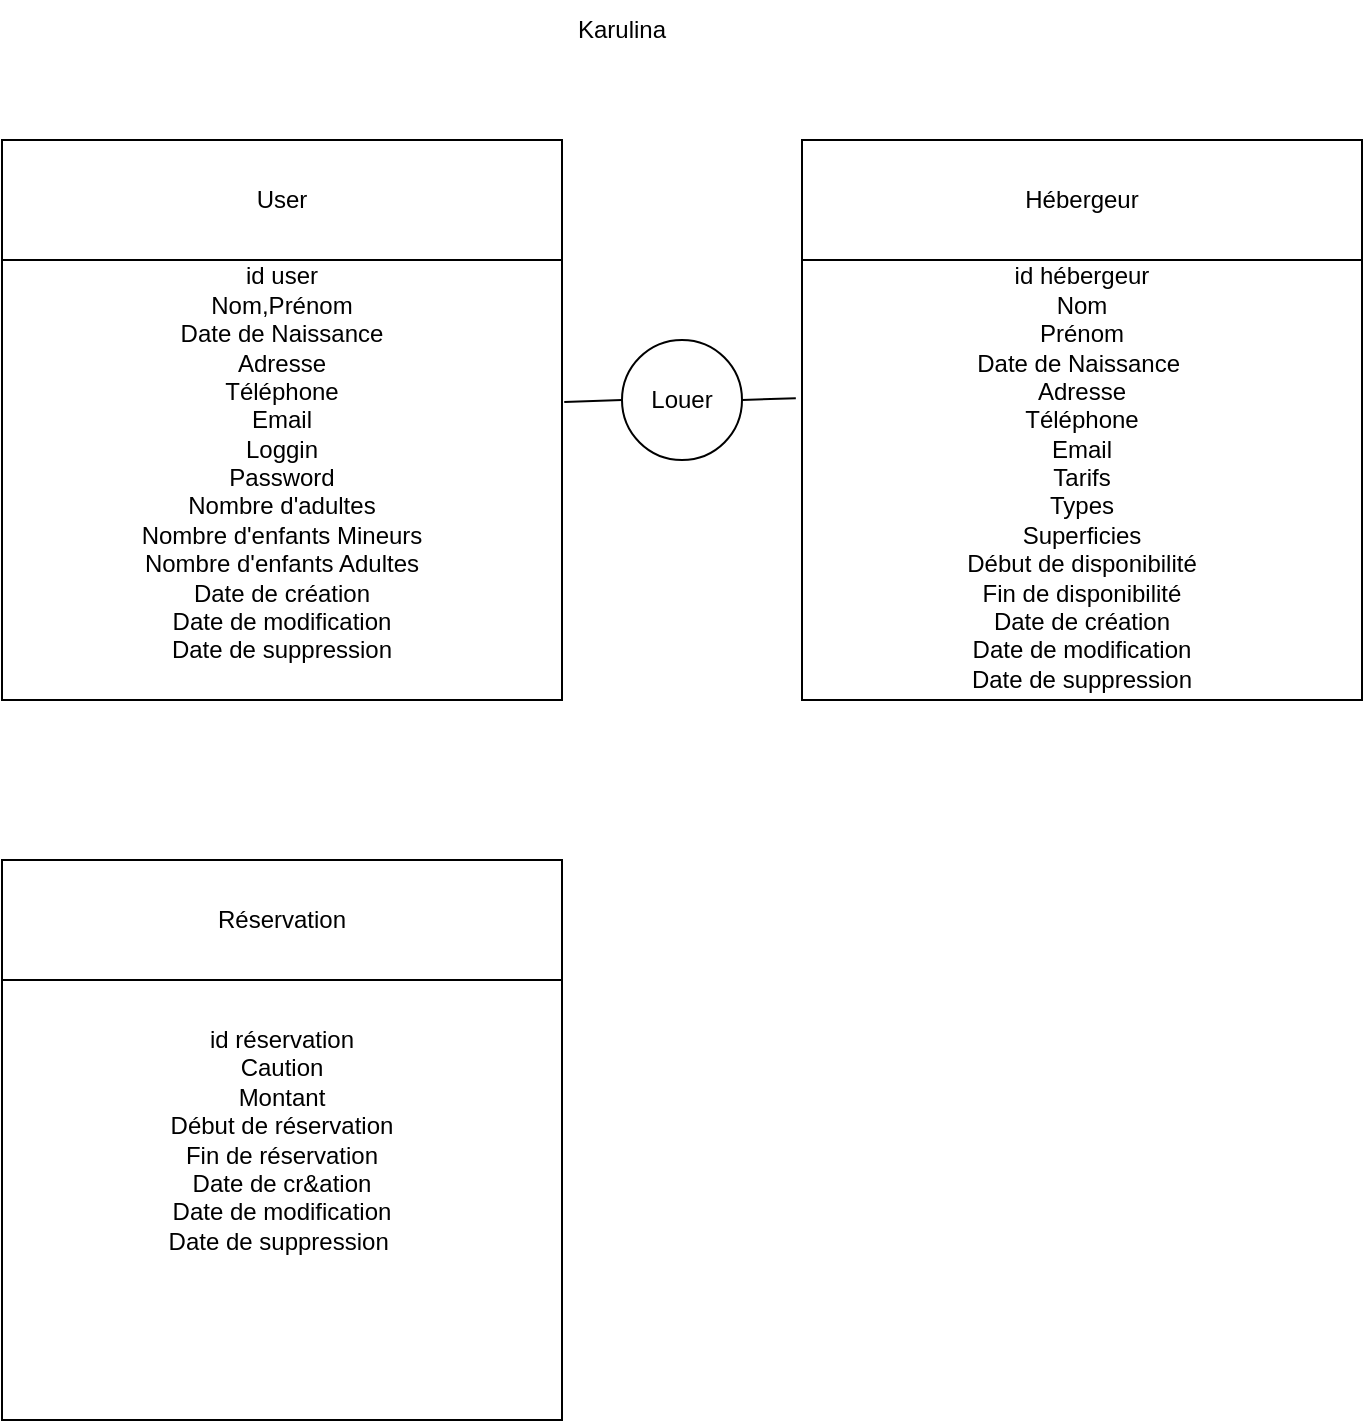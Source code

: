 <mxfile version="24.5.3" type="github">
  <diagram name="Page-1" id="sN1TuHYhFFZQFHvBme8z">
    <mxGraphModel dx="1034" dy="524" grid="1" gridSize="10" guides="1" tooltips="1" connect="1" arrows="1" fold="1" page="1" pageScale="1" pageWidth="827" pageHeight="1169" math="0" shadow="0">
      <root>
        <mxCell id="0" />
        <mxCell id="1" parent="0" />
        <mxCell id="rXH0V8Tg6eLGxFPYWAXF-11" value="&lt;div&gt;&lt;br&gt;&lt;/div&gt;&lt;div&gt;&lt;br&gt;&lt;/div&gt;&lt;div&gt;&lt;br&gt;&lt;/div&gt;id user&lt;div&gt;Nom,Prénom&lt;/div&gt;&lt;div&gt;Date de Naissance&lt;/div&gt;&lt;div&gt;Adresse&lt;/div&gt;&lt;div&gt;Téléphone&lt;/div&gt;&lt;div&gt;Email&lt;/div&gt;&lt;div&gt;Loggin&lt;/div&gt;&lt;div&gt;Password&lt;/div&gt;&lt;div&gt;Nombre d&#39;adultes&lt;/div&gt;&lt;div&gt;Nombre d&#39;enfants Mineurs&lt;/div&gt;&lt;div&gt;Nombre d&#39;enfants Adultes&lt;/div&gt;&lt;div&gt;Date de création&lt;/div&gt;&lt;div&gt;Date de modification&lt;/div&gt;&lt;div&gt;Date de suppression&lt;/div&gt;" style="whiteSpace=wrap;html=1;aspect=fixed;" vertex="1" parent="1">
          <mxGeometry x="80" y="80" width="280" height="280" as="geometry" />
        </mxCell>
        <mxCell id="rXH0V8Tg6eLGxFPYWAXF-15" value="User" style="rounded=0;whiteSpace=wrap;html=1;" vertex="1" parent="1">
          <mxGeometry x="80" y="80" width="280" height="60" as="geometry" />
        </mxCell>
        <mxCell id="rXH0V8Tg6eLGxFPYWAXF-16" value="&lt;div&gt;&lt;br&gt;&lt;/div&gt;&lt;div&gt;&lt;br&gt;&lt;/div&gt;&lt;div&gt;&lt;br&gt;&lt;/div&gt;&lt;div&gt;&lt;br&gt;&lt;/div&gt;id hébergeur&lt;div&gt;Nom&lt;/div&gt;&lt;div&gt;Prénom&lt;/div&gt;&lt;div&gt;Date de Naissance&amp;nbsp;&lt;/div&gt;&lt;div&gt;Adresse&lt;/div&gt;&lt;div&gt;Téléphone&lt;/div&gt;&lt;div&gt;Email&lt;/div&gt;&lt;div&gt;Tarifs&lt;/div&gt;&lt;div&gt;Types&lt;br&gt;&lt;/div&gt;&lt;div&gt;Superficies&lt;/div&gt;&lt;div&gt;Début de disponibilité&lt;/div&gt;&lt;div&gt;Fin de disponibilité&lt;/div&gt;&lt;div&gt;Date de création&lt;/div&gt;&lt;div&gt;Date de modification&lt;/div&gt;&lt;div&gt;Date de suppression&lt;/div&gt;" style="whiteSpace=wrap;html=1;aspect=fixed;" vertex="1" parent="1">
          <mxGeometry x="480" y="80" width="280" height="280" as="geometry" />
        </mxCell>
        <mxCell id="rXH0V8Tg6eLGxFPYWAXF-17" value="Hébergeur" style="rounded=0;whiteSpace=wrap;html=1;" vertex="1" parent="1">
          <mxGeometry x="480" y="80" width="280" height="60" as="geometry" />
        </mxCell>
        <mxCell id="rXH0V8Tg6eLGxFPYWAXF-18" value="id réservation&lt;div&gt;Caution&lt;/div&gt;&lt;div&gt;Montant&lt;/div&gt;&lt;div&gt;Début de réservation&lt;/div&gt;&lt;div&gt;Fin de réservation&lt;/div&gt;&lt;div&gt;Date de cr&amp;amp;ation&lt;/div&gt;&lt;div&gt;Date de modification&lt;/div&gt;&lt;div&gt;Date de suppression&amp;nbsp;&lt;/div&gt;" style="whiteSpace=wrap;html=1;aspect=fixed;" vertex="1" parent="1">
          <mxGeometry x="80" y="440" width="280" height="280" as="geometry" />
        </mxCell>
        <mxCell id="rXH0V8Tg6eLGxFPYWAXF-19" value="Réservation" style="rounded=0;whiteSpace=wrap;html=1;" vertex="1" parent="1">
          <mxGeometry x="80" y="440" width="280" height="60" as="geometry" />
        </mxCell>
        <mxCell id="rXH0V8Tg6eLGxFPYWAXF-20" value="Karulina" style="text;html=1;align=center;verticalAlign=middle;whiteSpace=wrap;rounded=0;" vertex="1" parent="1">
          <mxGeometry x="360" y="10" width="60" height="30" as="geometry" />
        </mxCell>
        <mxCell id="rXH0V8Tg6eLGxFPYWAXF-21" value="Louer" style="ellipse;whiteSpace=wrap;html=1;aspect=fixed;" vertex="1" parent="1">
          <mxGeometry x="390" y="180" width="60" height="60" as="geometry" />
        </mxCell>
        <mxCell id="rXH0V8Tg6eLGxFPYWAXF-33" value="" style="endArrow=none;html=1;rounded=0;entryX=-0.011;entryY=0.461;entryDx=0;entryDy=0;entryPerimeter=0;exitX=1;exitY=0.5;exitDx=0;exitDy=0;" edge="1" parent="1" source="rXH0V8Tg6eLGxFPYWAXF-21" target="rXH0V8Tg6eLGxFPYWAXF-16">
          <mxGeometry width="50" height="50" relative="1" as="geometry">
            <mxPoint x="430" y="235" as="sourcePoint" />
            <mxPoint x="480" y="185" as="targetPoint" />
          </mxGeometry>
        </mxCell>
        <mxCell id="rXH0V8Tg6eLGxFPYWAXF-35" value="" style="endArrow=none;html=1;rounded=0;exitX=1.004;exitY=0.468;exitDx=0;exitDy=0;exitPerimeter=0;" edge="1" parent="1" source="rXH0V8Tg6eLGxFPYWAXF-11">
          <mxGeometry width="50" height="50" relative="1" as="geometry">
            <mxPoint x="340" y="260" as="sourcePoint" />
            <mxPoint x="390" y="210" as="targetPoint" />
          </mxGeometry>
        </mxCell>
      </root>
    </mxGraphModel>
  </diagram>
</mxfile>
